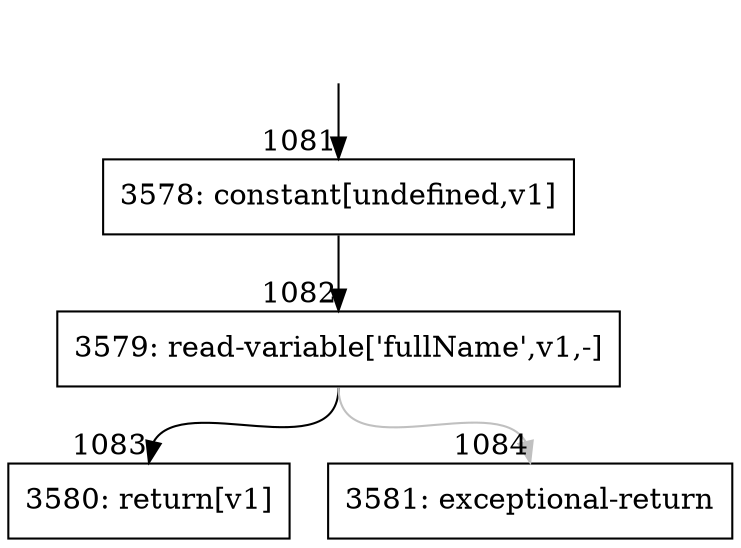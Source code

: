 digraph {
rankdir="TD"
BB_entry78[shape=none,label=""];
BB_entry78 -> BB1081 [tailport=s, headport=n, headlabel="    1081"]
BB1081 [shape=record label="{3578: constant[undefined,v1]}" ] 
BB1081 -> BB1082 [tailport=s, headport=n, headlabel="      1082"]
BB1082 [shape=record label="{3579: read-variable['fullName',v1,-]}" ] 
BB1082 -> BB1083 [tailport=s, headport=n, headlabel="      1083"]
BB1082 -> BB1084 [tailport=s, headport=n, color=gray, headlabel="      1084"]
BB1083 [shape=record label="{3580: return[v1]}" ] 
BB1084 [shape=record label="{3581: exceptional-return}" ] 
//#$~ 1331
}
